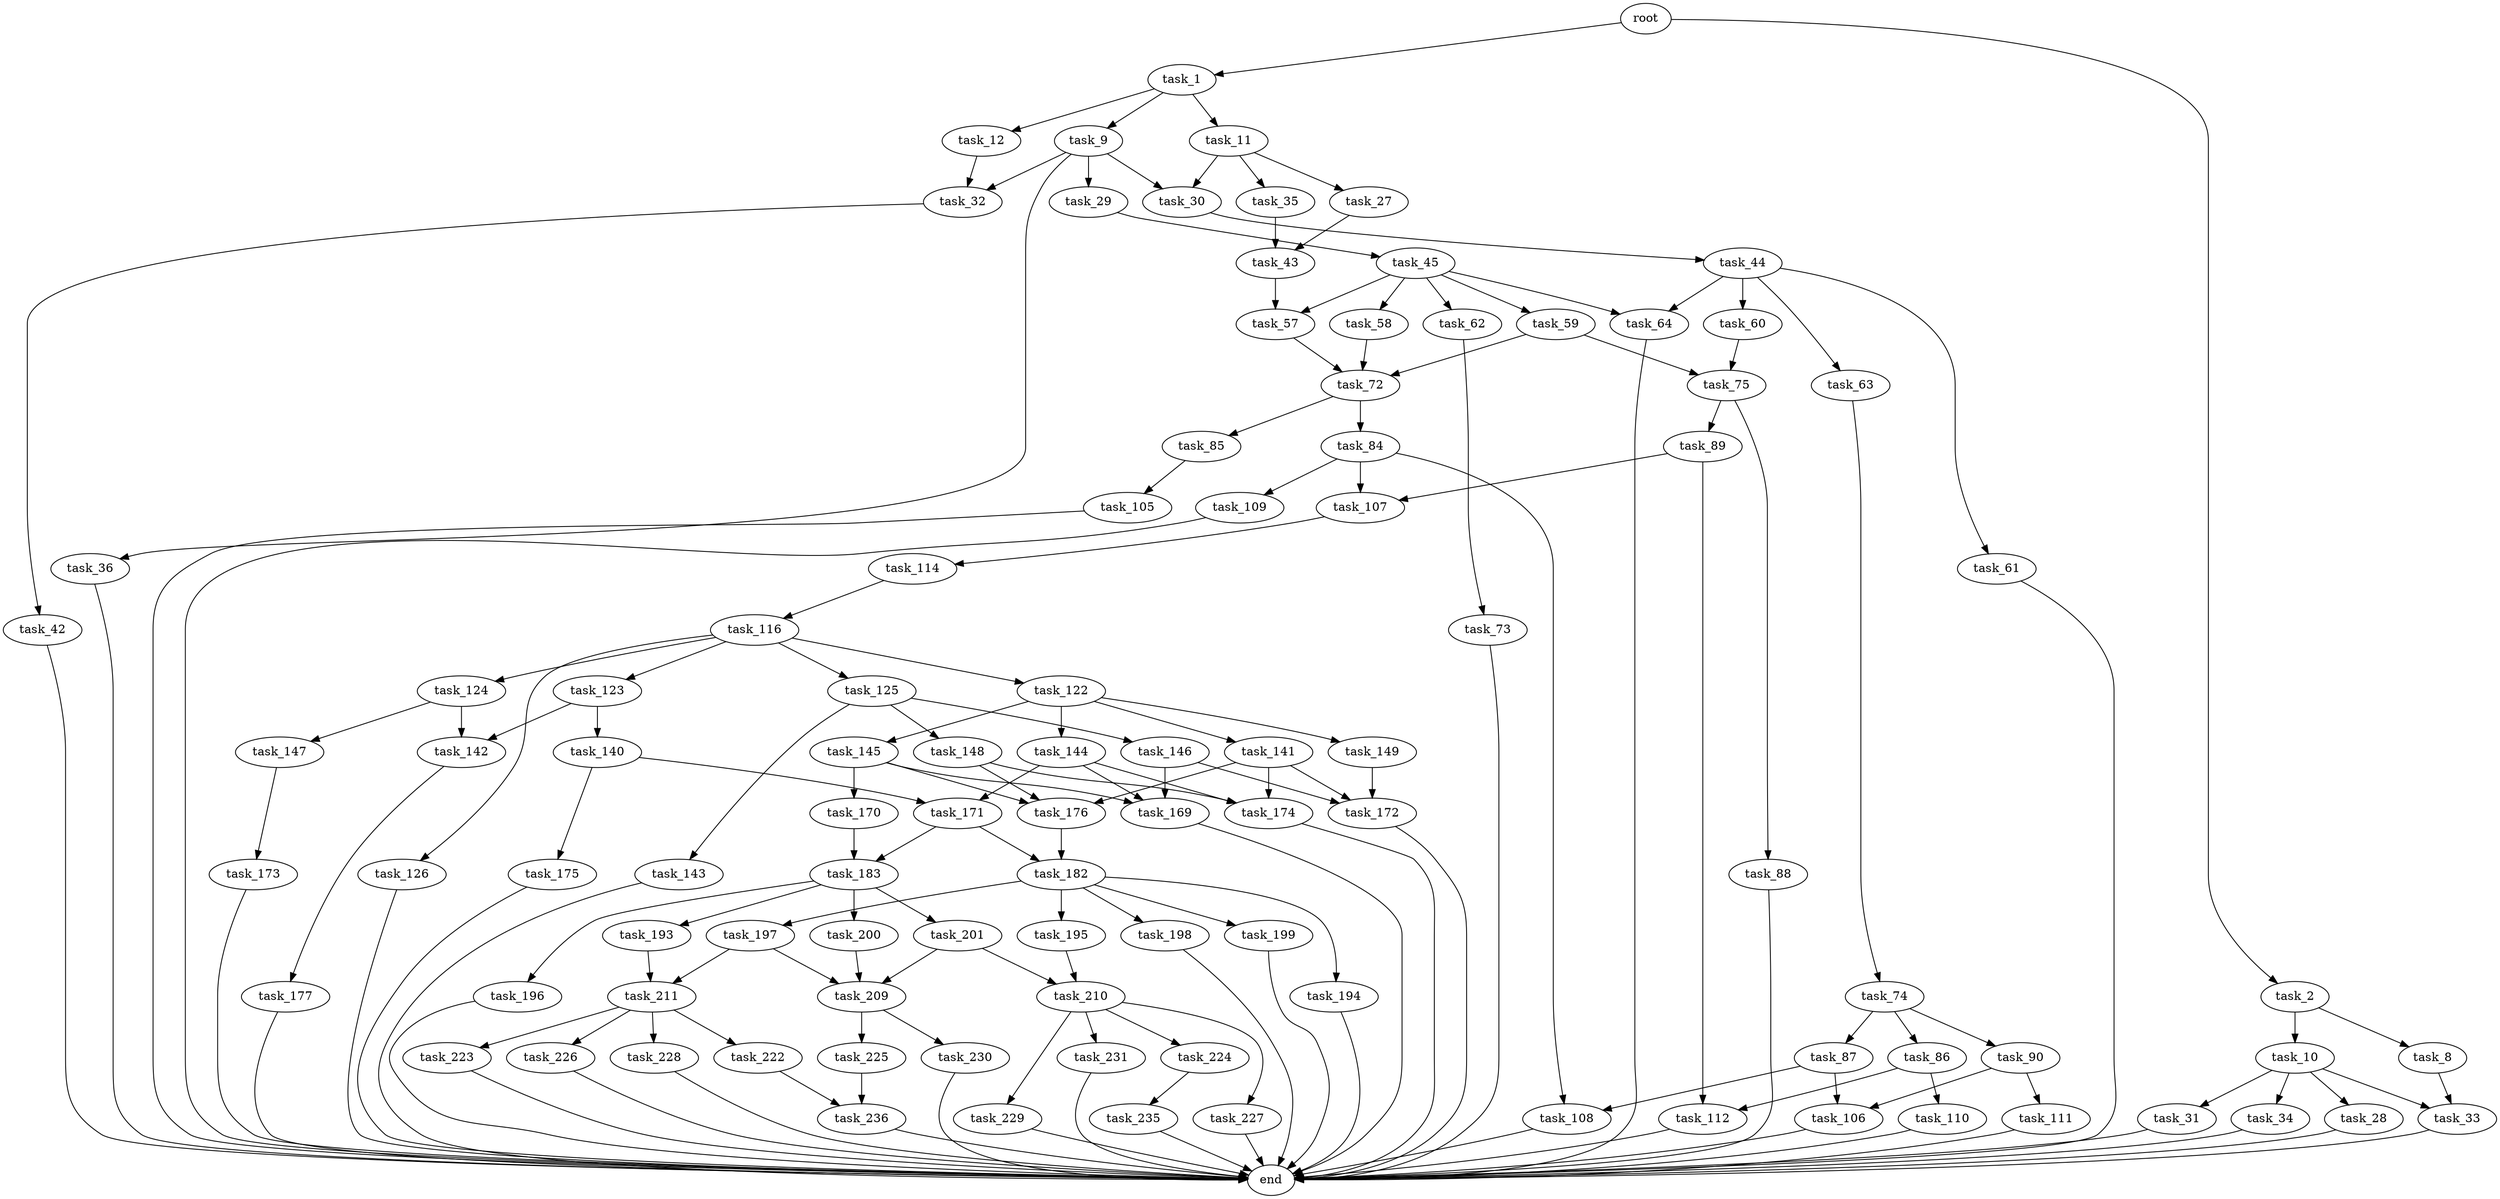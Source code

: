 digraph G {
  root [size="0.000000"];
  task_1 [size="11285069757.000000"];
  task_2 [size="40249986193.000000"];
  task_8 [size="549755813888.000000"];
  task_9 [size="53732094772.000000"];
  task_10 [size="31384215919.000000"];
  task_11 [size="260003602426.000000"];
  task_12 [size="782757789696.000000"];
  task_27 [size="1073741824000.000000"];
  task_28 [size="126027826047.000000"];
  task_29 [size="28991029248.000000"];
  task_30 [size="782757789696.000000"];
  task_31 [size="134217728000.000000"];
  task_32 [size="24277989097.000000"];
  task_33 [size="1424484007.000000"];
  task_34 [size="16936600576.000000"];
  task_35 [size="12129035522.000000"];
  task_36 [size="28991029248.000000"];
  task_42 [size="3200624048.000000"];
  task_43 [size="22955616770.000000"];
  task_44 [size="134217728000.000000"];
  task_45 [size="134217728000.000000"];
  task_57 [size="8589934592.000000"];
  task_58 [size="342158145964.000000"];
  task_59 [size="231928233984.000000"];
  task_60 [size="175604178459.000000"];
  task_61 [size="2104574591.000000"];
  task_62 [size="6177914164.000000"];
  task_63 [size="4080785499.000000"];
  task_64 [size="341054112773.000000"];
  task_72 [size="149386971560.000000"];
  task_73 [size="782757789696.000000"];
  task_74 [size="134217728000.000000"];
  task_75 [size="771706600079.000000"];
  task_84 [size="641902221915.000000"];
  task_85 [size="231928233984.000000"];
  task_86 [size="428815798506.000000"];
  task_87 [size="782757789696.000000"];
  task_88 [size="857481319.000000"];
  task_89 [size="437526703681.000000"];
  task_90 [size="134217728000.000000"];
  task_105 [size="68719476736.000000"];
  task_106 [size="12573794659.000000"];
  task_107 [size="3065726733.000000"];
  task_108 [size="446287084942.000000"];
  task_109 [size="1414429021.000000"];
  task_110 [size="1073741824000.000000"];
  task_111 [size="1073741824000.000000"];
  task_112 [size="8614452122.000000"];
  task_114 [size="39339314252.000000"];
  task_116 [size="17059904160.000000"];
  task_122 [size="19394885912.000000"];
  task_123 [size="40508823995.000000"];
  task_124 [size="1073741824000.000000"];
  task_125 [size="1073741824000.000000"];
  task_126 [size="179540968133.000000"];
  task_140 [size="13990094207.000000"];
  task_141 [size="9218879408.000000"];
  task_142 [size="36818811061.000000"];
  task_143 [size="231928233984.000000"];
  task_144 [size="977491122737.000000"];
  task_145 [size="6840645650.000000"];
  task_146 [size="368293445632.000000"];
  task_147 [size="17615015482.000000"];
  task_148 [size="7707072313.000000"];
  task_149 [size="100067033412.000000"];
  task_169 [size="28991029248.000000"];
  task_170 [size="15556588568.000000"];
  task_171 [size="18474184111.000000"];
  task_172 [size="1073741824000.000000"];
  task_173 [size="231928233984.000000"];
  task_174 [size="18155207629.000000"];
  task_175 [size="467884674895.000000"];
  task_176 [size="818152307589.000000"];
  task_177 [size="134217728000.000000"];
  task_182 [size="16288160228.000000"];
  task_183 [size="1073741824000.000000"];
  task_193 [size="68719476736.000000"];
  task_194 [size="3880426273.000000"];
  task_195 [size="1009313638.000000"];
  task_196 [size="231928233984.000000"];
  task_197 [size="548421136009.000000"];
  task_198 [size="68719476736.000000"];
  task_199 [size="27742980755.000000"];
  task_200 [size="68719476736.000000"];
  task_201 [size="782757789696.000000"];
  task_209 [size="124677551454.000000"];
  task_210 [size="368293445632.000000"];
  task_211 [size="231928233984.000000"];
  task_222 [size="390604042.000000"];
  task_223 [size="843587227862.000000"];
  task_224 [size="326460692479.000000"];
  task_225 [size="112147875175.000000"];
  task_226 [size="131125644376.000000"];
  task_227 [size="12472036029.000000"];
  task_228 [size="782757789696.000000"];
  task_229 [size="68719476736.000000"];
  task_230 [size="549755813888.000000"];
  task_231 [size="21357776047.000000"];
  task_235 [size="8589934592.000000"];
  task_236 [size="368293445632.000000"];
  end [size="0.000000"];

  root -> task_1 [size="1.000000"];
  root -> task_2 [size="1.000000"];
  task_1 -> task_9 [size="301989888.000000"];
  task_1 -> task_11 [size="301989888.000000"];
  task_1 -> task_12 [size="301989888.000000"];
  task_2 -> task_8 [size="679477248.000000"];
  task_2 -> task_10 [size="679477248.000000"];
  task_8 -> task_33 [size="536870912.000000"];
  task_9 -> task_29 [size="75497472.000000"];
  task_9 -> task_30 [size="75497472.000000"];
  task_9 -> task_32 [size="75497472.000000"];
  task_9 -> task_36 [size="75497472.000000"];
  task_10 -> task_28 [size="536870912.000000"];
  task_10 -> task_31 [size="536870912.000000"];
  task_10 -> task_33 [size="536870912.000000"];
  task_10 -> task_34 [size="536870912.000000"];
  task_11 -> task_27 [size="536870912.000000"];
  task_11 -> task_30 [size="536870912.000000"];
  task_11 -> task_35 [size="536870912.000000"];
  task_12 -> task_32 [size="679477248.000000"];
  task_27 -> task_43 [size="838860800.000000"];
  task_28 -> end [size="1.000000"];
  task_29 -> task_45 [size="75497472.000000"];
  task_30 -> task_44 [size="679477248.000000"];
  task_31 -> end [size="1.000000"];
  task_32 -> task_42 [size="75497472.000000"];
  task_33 -> end [size="1.000000"];
  task_34 -> end [size="1.000000"];
  task_35 -> task_43 [size="301989888.000000"];
  task_36 -> end [size="1.000000"];
  task_42 -> end [size="1.000000"];
  task_43 -> task_57 [size="33554432.000000"];
  task_44 -> task_60 [size="209715200.000000"];
  task_44 -> task_61 [size="209715200.000000"];
  task_44 -> task_63 [size="209715200.000000"];
  task_44 -> task_64 [size="209715200.000000"];
  task_45 -> task_57 [size="209715200.000000"];
  task_45 -> task_58 [size="209715200.000000"];
  task_45 -> task_59 [size="209715200.000000"];
  task_45 -> task_62 [size="209715200.000000"];
  task_45 -> task_64 [size="209715200.000000"];
  task_57 -> task_72 [size="33554432.000000"];
  task_58 -> task_72 [size="411041792.000000"];
  task_59 -> task_72 [size="301989888.000000"];
  task_59 -> task_75 [size="301989888.000000"];
  task_60 -> task_75 [size="134217728.000000"];
  task_61 -> end [size="1.000000"];
  task_62 -> task_73 [size="209715200.000000"];
  task_63 -> task_74 [size="75497472.000000"];
  task_64 -> end [size="1.000000"];
  task_72 -> task_84 [size="134217728.000000"];
  task_72 -> task_85 [size="134217728.000000"];
  task_73 -> end [size="1.000000"];
  task_74 -> task_86 [size="209715200.000000"];
  task_74 -> task_87 [size="209715200.000000"];
  task_74 -> task_90 [size="209715200.000000"];
  task_75 -> task_88 [size="536870912.000000"];
  task_75 -> task_89 [size="536870912.000000"];
  task_84 -> task_107 [size="536870912.000000"];
  task_84 -> task_108 [size="536870912.000000"];
  task_84 -> task_109 [size="536870912.000000"];
  task_85 -> task_105 [size="301989888.000000"];
  task_86 -> task_110 [size="838860800.000000"];
  task_86 -> task_112 [size="838860800.000000"];
  task_87 -> task_106 [size="679477248.000000"];
  task_87 -> task_108 [size="679477248.000000"];
  task_88 -> end [size="1.000000"];
  task_89 -> task_107 [size="301989888.000000"];
  task_89 -> task_112 [size="301989888.000000"];
  task_90 -> task_106 [size="209715200.000000"];
  task_90 -> task_111 [size="209715200.000000"];
  task_105 -> end [size="1.000000"];
  task_106 -> end [size="1.000000"];
  task_107 -> task_114 [size="75497472.000000"];
  task_108 -> end [size="1.000000"];
  task_109 -> end [size="1.000000"];
  task_110 -> end [size="1.000000"];
  task_111 -> end [size="1.000000"];
  task_112 -> end [size="1.000000"];
  task_114 -> task_116 [size="33554432.000000"];
  task_116 -> task_122 [size="33554432.000000"];
  task_116 -> task_123 [size="33554432.000000"];
  task_116 -> task_124 [size="33554432.000000"];
  task_116 -> task_125 [size="33554432.000000"];
  task_116 -> task_126 [size="33554432.000000"];
  task_122 -> task_141 [size="33554432.000000"];
  task_122 -> task_144 [size="33554432.000000"];
  task_122 -> task_145 [size="33554432.000000"];
  task_122 -> task_149 [size="33554432.000000"];
  task_123 -> task_140 [size="838860800.000000"];
  task_123 -> task_142 [size="838860800.000000"];
  task_124 -> task_142 [size="838860800.000000"];
  task_124 -> task_147 [size="838860800.000000"];
  task_125 -> task_143 [size="838860800.000000"];
  task_125 -> task_146 [size="838860800.000000"];
  task_125 -> task_148 [size="838860800.000000"];
  task_126 -> end [size="1.000000"];
  task_140 -> task_171 [size="33554432.000000"];
  task_140 -> task_175 [size="33554432.000000"];
  task_141 -> task_172 [size="679477248.000000"];
  task_141 -> task_174 [size="679477248.000000"];
  task_141 -> task_176 [size="679477248.000000"];
  task_142 -> task_177 [size="679477248.000000"];
  task_143 -> end [size="1.000000"];
  task_144 -> task_169 [size="679477248.000000"];
  task_144 -> task_171 [size="679477248.000000"];
  task_144 -> task_174 [size="679477248.000000"];
  task_145 -> task_169 [size="209715200.000000"];
  task_145 -> task_170 [size="209715200.000000"];
  task_145 -> task_176 [size="209715200.000000"];
  task_146 -> task_169 [size="411041792.000000"];
  task_146 -> task_172 [size="411041792.000000"];
  task_147 -> task_173 [size="301989888.000000"];
  task_148 -> task_174 [size="134217728.000000"];
  task_148 -> task_176 [size="134217728.000000"];
  task_149 -> task_172 [size="301989888.000000"];
  task_169 -> end [size="1.000000"];
  task_170 -> task_183 [size="411041792.000000"];
  task_171 -> task_182 [size="33554432.000000"];
  task_171 -> task_183 [size="33554432.000000"];
  task_172 -> end [size="1.000000"];
  task_173 -> end [size="1.000000"];
  task_174 -> end [size="1.000000"];
  task_175 -> end [size="1.000000"];
  task_176 -> task_182 [size="536870912.000000"];
  task_177 -> end [size="1.000000"];
  task_182 -> task_194 [size="838860800.000000"];
  task_182 -> task_195 [size="838860800.000000"];
  task_182 -> task_197 [size="838860800.000000"];
  task_182 -> task_198 [size="838860800.000000"];
  task_182 -> task_199 [size="838860800.000000"];
  task_183 -> task_193 [size="838860800.000000"];
  task_183 -> task_196 [size="838860800.000000"];
  task_183 -> task_200 [size="838860800.000000"];
  task_183 -> task_201 [size="838860800.000000"];
  task_193 -> task_211 [size="134217728.000000"];
  task_194 -> end [size="1.000000"];
  task_195 -> task_210 [size="33554432.000000"];
  task_196 -> end [size="1.000000"];
  task_197 -> task_209 [size="536870912.000000"];
  task_197 -> task_211 [size="536870912.000000"];
  task_198 -> end [size="1.000000"];
  task_199 -> end [size="1.000000"];
  task_200 -> task_209 [size="134217728.000000"];
  task_201 -> task_209 [size="679477248.000000"];
  task_201 -> task_210 [size="679477248.000000"];
  task_209 -> task_225 [size="301989888.000000"];
  task_209 -> task_230 [size="301989888.000000"];
  task_210 -> task_224 [size="411041792.000000"];
  task_210 -> task_227 [size="411041792.000000"];
  task_210 -> task_229 [size="411041792.000000"];
  task_210 -> task_231 [size="411041792.000000"];
  task_211 -> task_222 [size="301989888.000000"];
  task_211 -> task_223 [size="301989888.000000"];
  task_211 -> task_226 [size="301989888.000000"];
  task_211 -> task_228 [size="301989888.000000"];
  task_222 -> task_236 [size="33554432.000000"];
  task_223 -> end [size="1.000000"];
  task_224 -> task_235 [size="209715200.000000"];
  task_225 -> task_236 [size="209715200.000000"];
  task_226 -> end [size="1.000000"];
  task_227 -> end [size="1.000000"];
  task_228 -> end [size="1.000000"];
  task_229 -> end [size="1.000000"];
  task_230 -> end [size="1.000000"];
  task_231 -> end [size="1.000000"];
  task_235 -> end [size="1.000000"];
  task_236 -> end [size="1.000000"];
}
